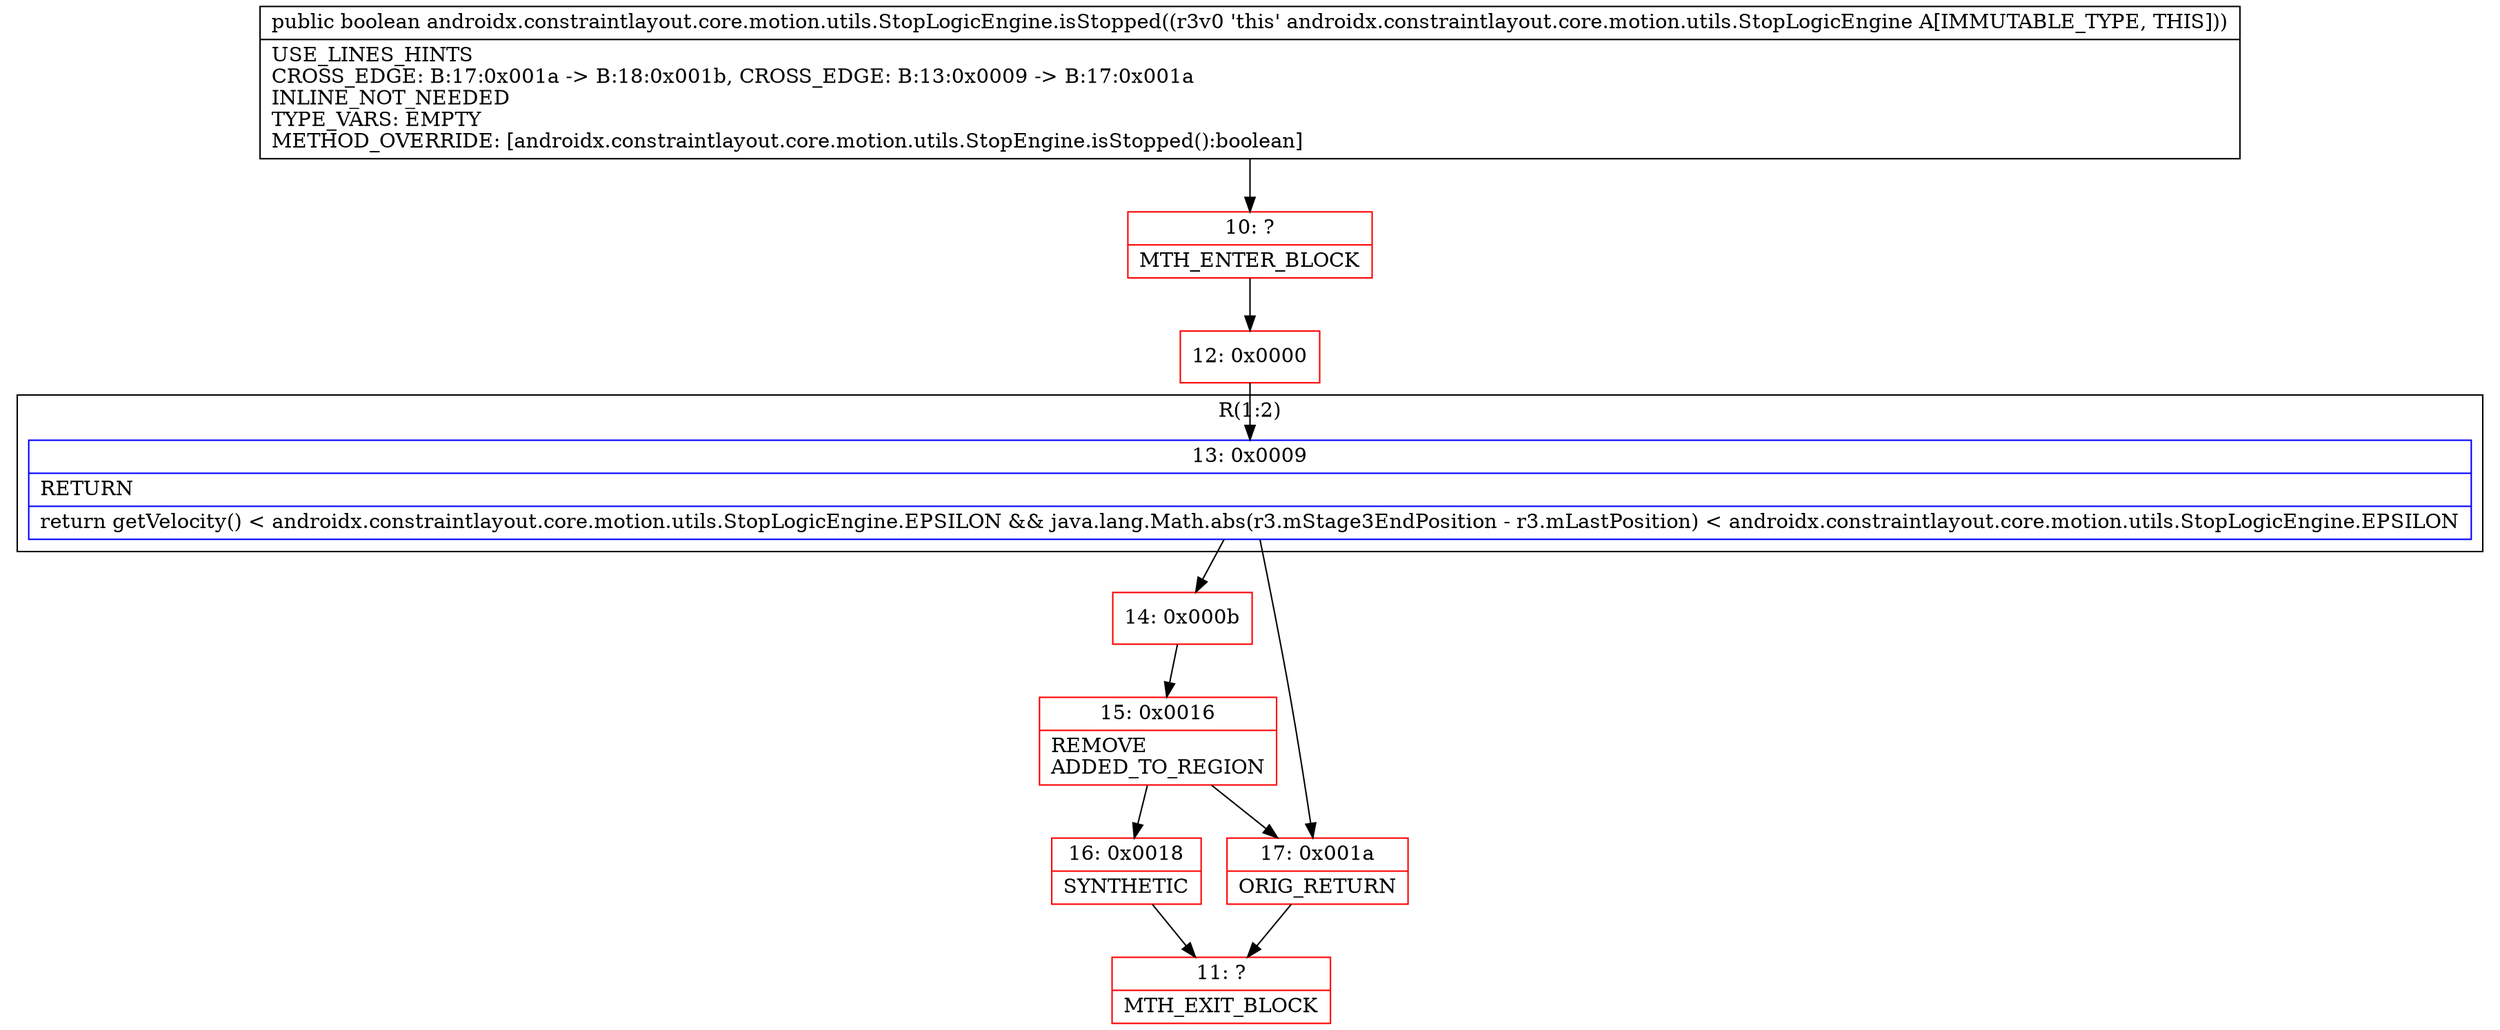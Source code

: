 digraph "CFG forandroidx.constraintlayout.core.motion.utils.StopLogicEngine.isStopped()Z" {
subgraph cluster_Region_1050905483 {
label = "R(1:2)";
node [shape=record,color=blue];
Node_13 [shape=record,label="{13\:\ 0x0009|RETURN\l|return getVelocity() \< androidx.constraintlayout.core.motion.utils.StopLogicEngine.EPSILON && java.lang.Math.abs(r3.mStage3EndPosition \- r3.mLastPosition) \< androidx.constraintlayout.core.motion.utils.StopLogicEngine.EPSILON\l}"];
}
Node_10 [shape=record,color=red,label="{10\:\ ?|MTH_ENTER_BLOCK\l}"];
Node_12 [shape=record,color=red,label="{12\:\ 0x0000}"];
Node_14 [shape=record,color=red,label="{14\:\ 0x000b}"];
Node_15 [shape=record,color=red,label="{15\:\ 0x0016|REMOVE\lADDED_TO_REGION\l}"];
Node_16 [shape=record,color=red,label="{16\:\ 0x0018|SYNTHETIC\l}"];
Node_11 [shape=record,color=red,label="{11\:\ ?|MTH_EXIT_BLOCK\l}"];
Node_17 [shape=record,color=red,label="{17\:\ 0x001a|ORIG_RETURN\l}"];
MethodNode[shape=record,label="{public boolean androidx.constraintlayout.core.motion.utils.StopLogicEngine.isStopped((r3v0 'this' androidx.constraintlayout.core.motion.utils.StopLogicEngine A[IMMUTABLE_TYPE, THIS]))  | USE_LINES_HINTS\lCROSS_EDGE: B:17:0x001a \-\> B:18:0x001b, CROSS_EDGE: B:13:0x0009 \-\> B:17:0x001a\lINLINE_NOT_NEEDED\lTYPE_VARS: EMPTY\lMETHOD_OVERRIDE: [androidx.constraintlayout.core.motion.utils.StopEngine.isStopped():boolean]\l}"];
MethodNode -> Node_10;Node_13 -> Node_14;
Node_13 -> Node_17;
Node_10 -> Node_12;
Node_12 -> Node_13;
Node_14 -> Node_15;
Node_15 -> Node_16;
Node_15 -> Node_17;
Node_16 -> Node_11;
Node_17 -> Node_11;
}

